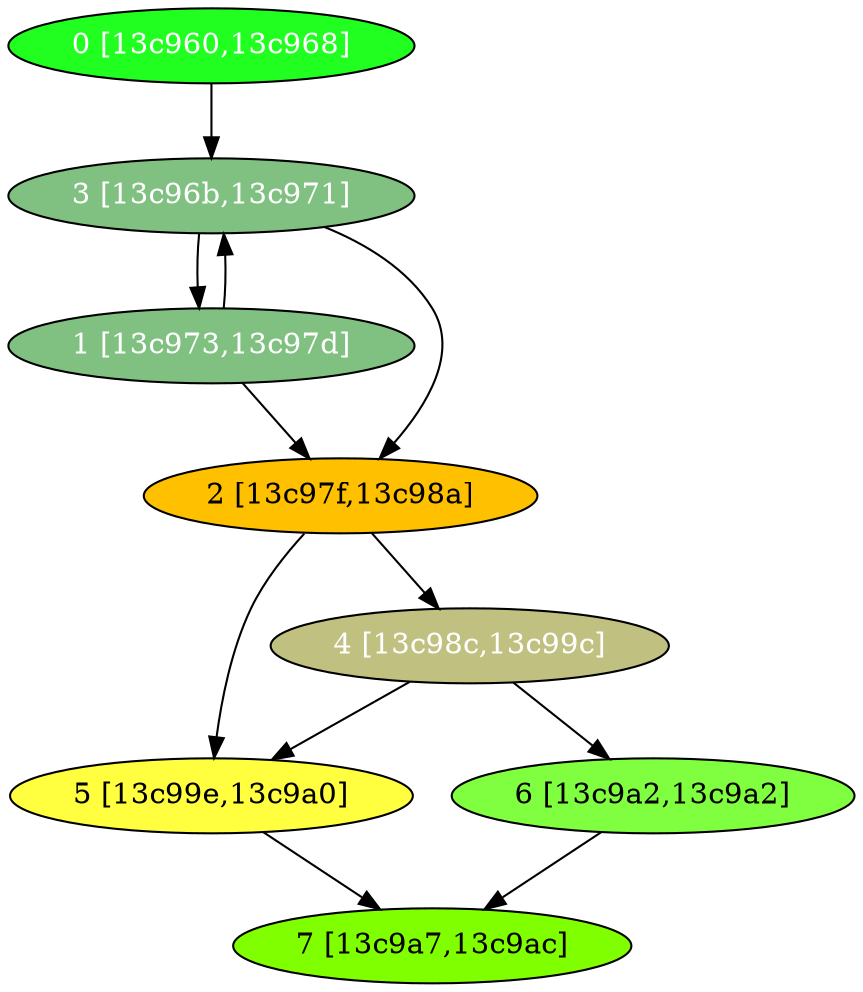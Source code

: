 diGraph libnss3{
	libnss3_0  [style=filled fillcolor="#20FF20" fontcolor="#ffffff" shape=oval label="0 [13c960,13c968]"]
	libnss3_1  [style=filled fillcolor="#80C080" fontcolor="#ffffff" shape=oval label="1 [13c973,13c97d]"]
	libnss3_2  [style=filled fillcolor="#FFC000" fontcolor="#000000" shape=oval label="2 [13c97f,13c98a]"]
	libnss3_3  [style=filled fillcolor="#80C080" fontcolor="#ffffff" shape=oval label="3 [13c96b,13c971]"]
	libnss3_4  [style=filled fillcolor="#C0C080" fontcolor="#ffffff" shape=oval label="4 [13c98c,13c99c]"]
	libnss3_5  [style=filled fillcolor="#FFFF40" fontcolor="#000000" shape=oval label="5 [13c99e,13c9a0]"]
	libnss3_6  [style=filled fillcolor="#80FF40" fontcolor="#000000" shape=oval label="6 [13c9a2,13c9a2]"]
	libnss3_7  [style=filled fillcolor="#80FF00" fontcolor="#000000" shape=oval label="7 [13c9a7,13c9ac]"]

	libnss3_0 -> libnss3_3
	libnss3_1 -> libnss3_2
	libnss3_1 -> libnss3_3
	libnss3_2 -> libnss3_4
	libnss3_2 -> libnss3_5
	libnss3_3 -> libnss3_1
	libnss3_3 -> libnss3_2
	libnss3_4 -> libnss3_5
	libnss3_4 -> libnss3_6
	libnss3_5 -> libnss3_7
	libnss3_6 -> libnss3_7
}